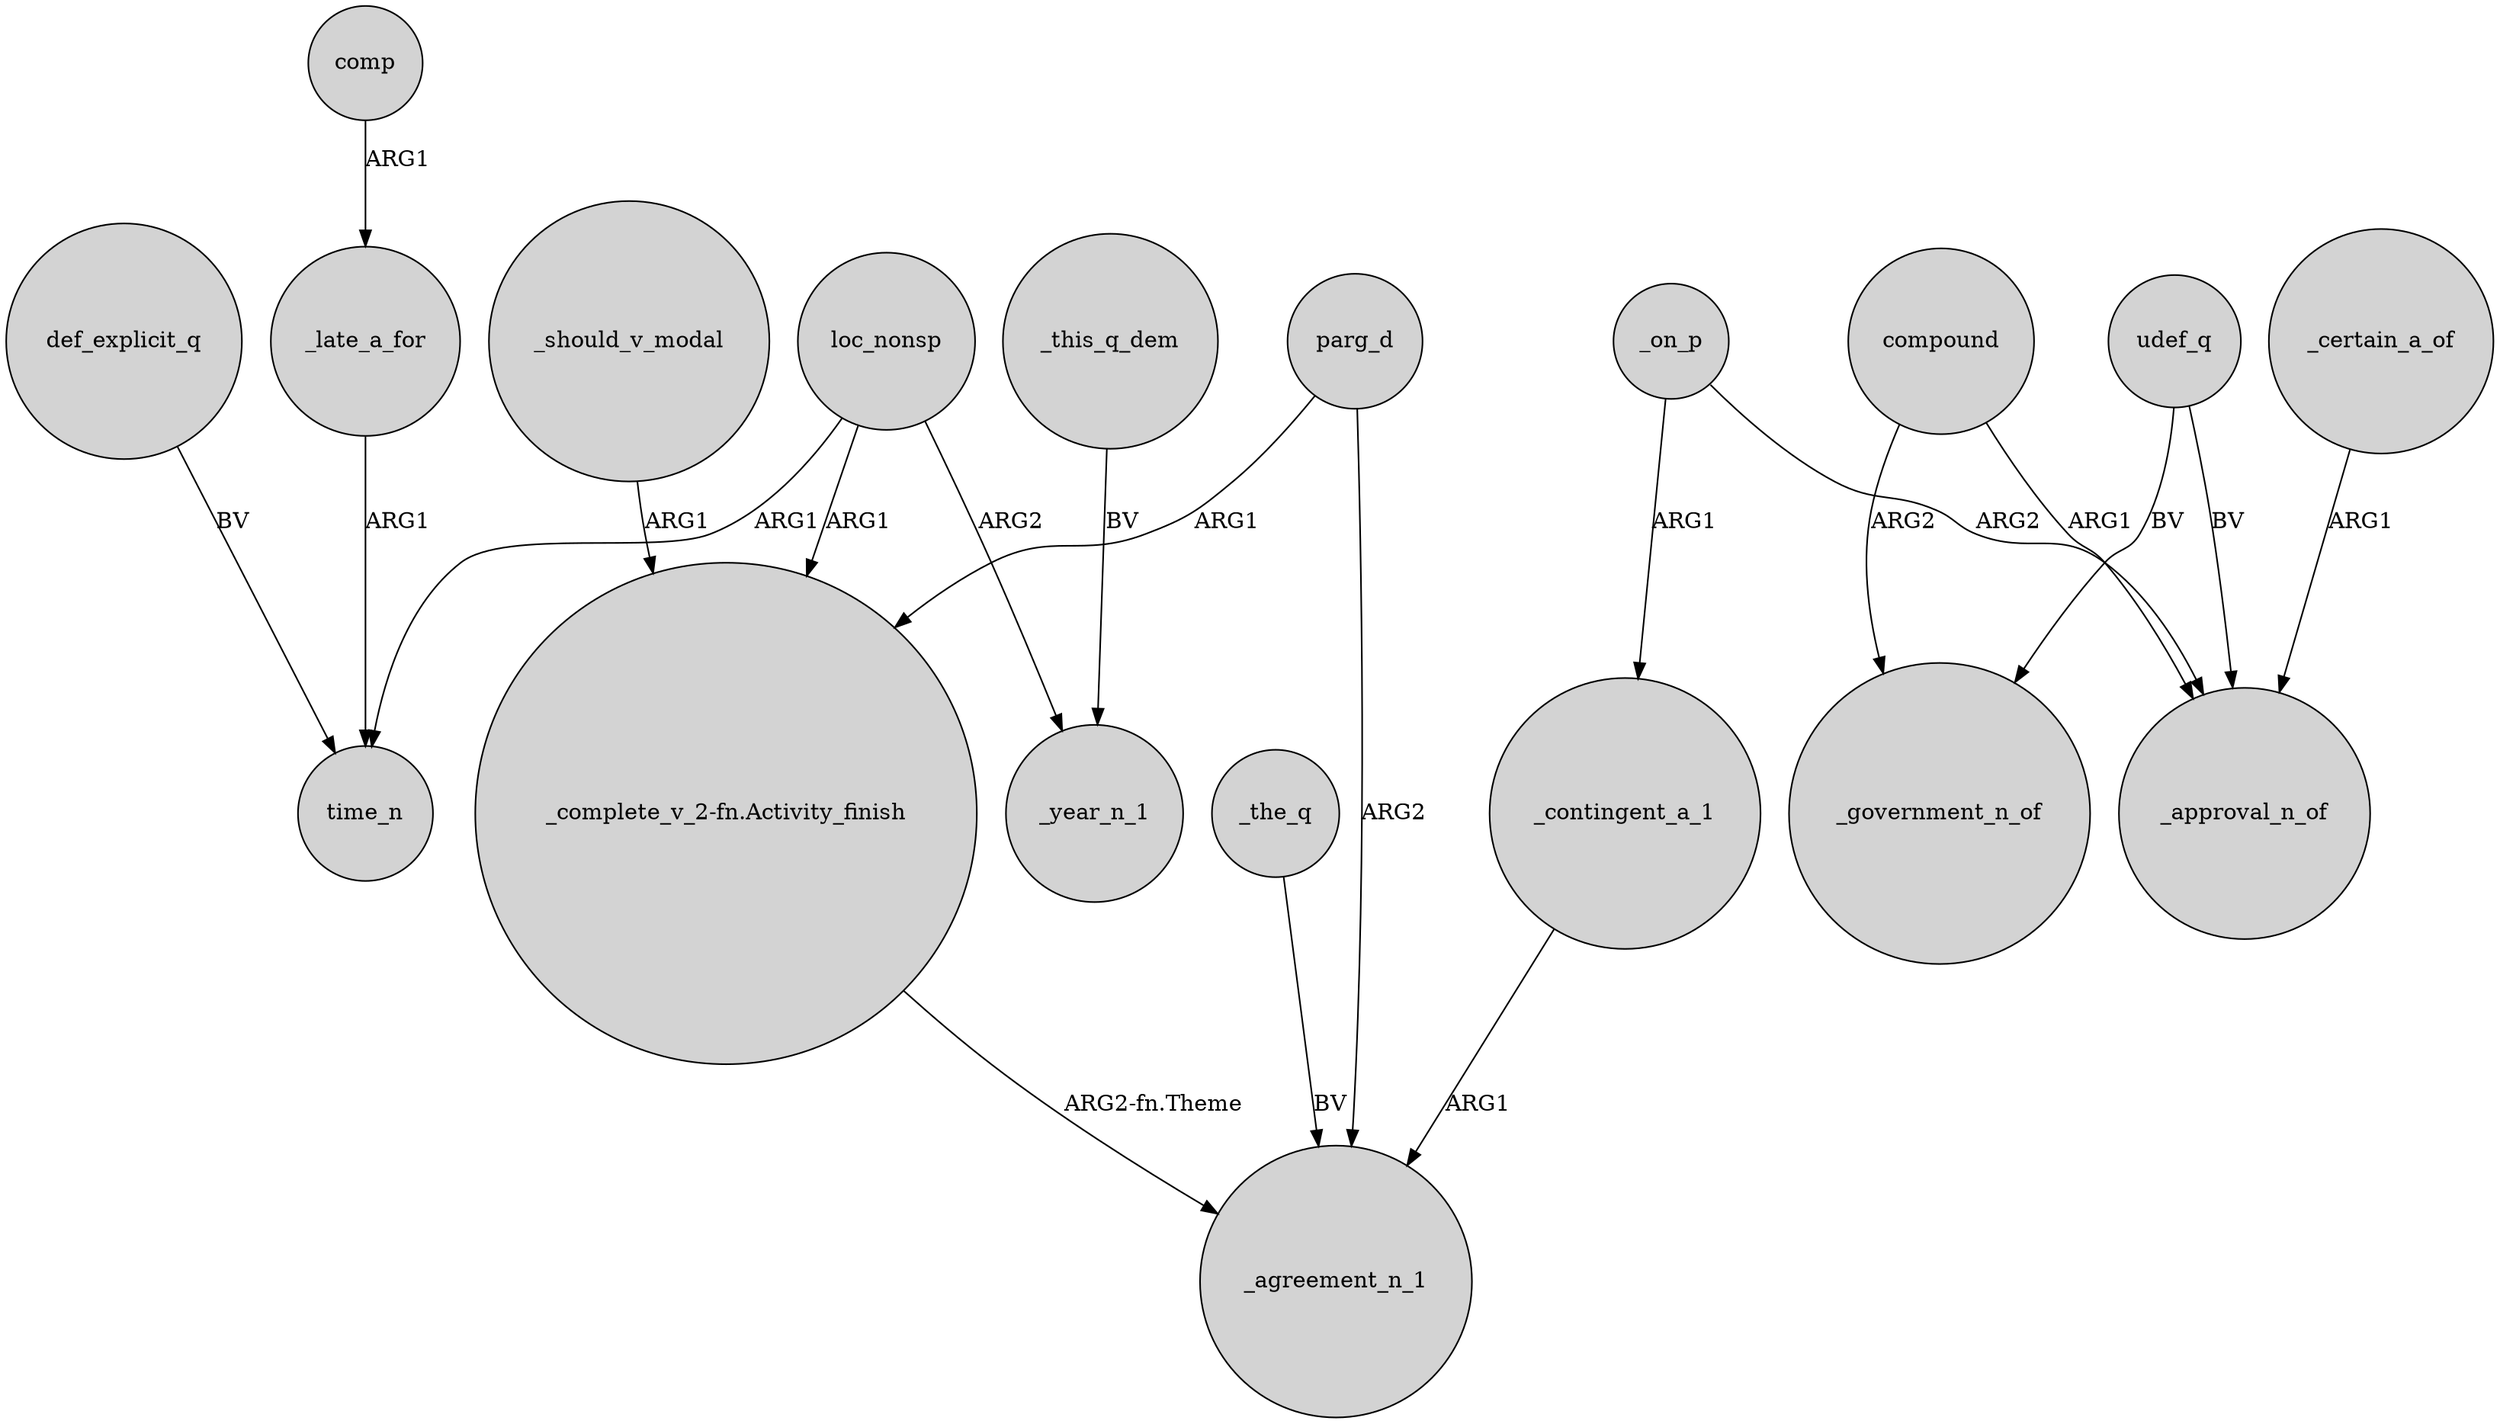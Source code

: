 digraph {
	node [shape=circle style=filled]
	comp -> _late_a_for [label=ARG1]
	compound -> _government_n_of [label=ARG2]
	udef_q -> _government_n_of [label=BV]
	def_explicit_q -> time_n [label=BV]
	_contingent_a_1 -> _agreement_n_1 [label=ARG1]
	_on_p -> _approval_n_of [label=ARG2]
	loc_nonsp -> time_n [label=ARG1]
	_should_v_modal -> "_complete_v_2-fn.Activity_finish" [label=ARG1]
	_the_q -> _agreement_n_1 [label=BV]
	_certain_a_of -> _approval_n_of [label=ARG1]
	loc_nonsp -> "_complete_v_2-fn.Activity_finish" [label=ARG1]
	compound -> _approval_n_of [label=ARG1]
	_on_p -> _contingent_a_1 [label=ARG1]
	loc_nonsp -> _year_n_1 [label=ARG2]
	parg_d -> "_complete_v_2-fn.Activity_finish" [label=ARG1]
	"_complete_v_2-fn.Activity_finish" -> _agreement_n_1 [label="ARG2-fn.Theme"]
	_late_a_for -> time_n [label=ARG1]
	parg_d -> _agreement_n_1 [label=ARG2]
	udef_q -> _approval_n_of [label=BV]
	_this_q_dem -> _year_n_1 [label=BV]
}
